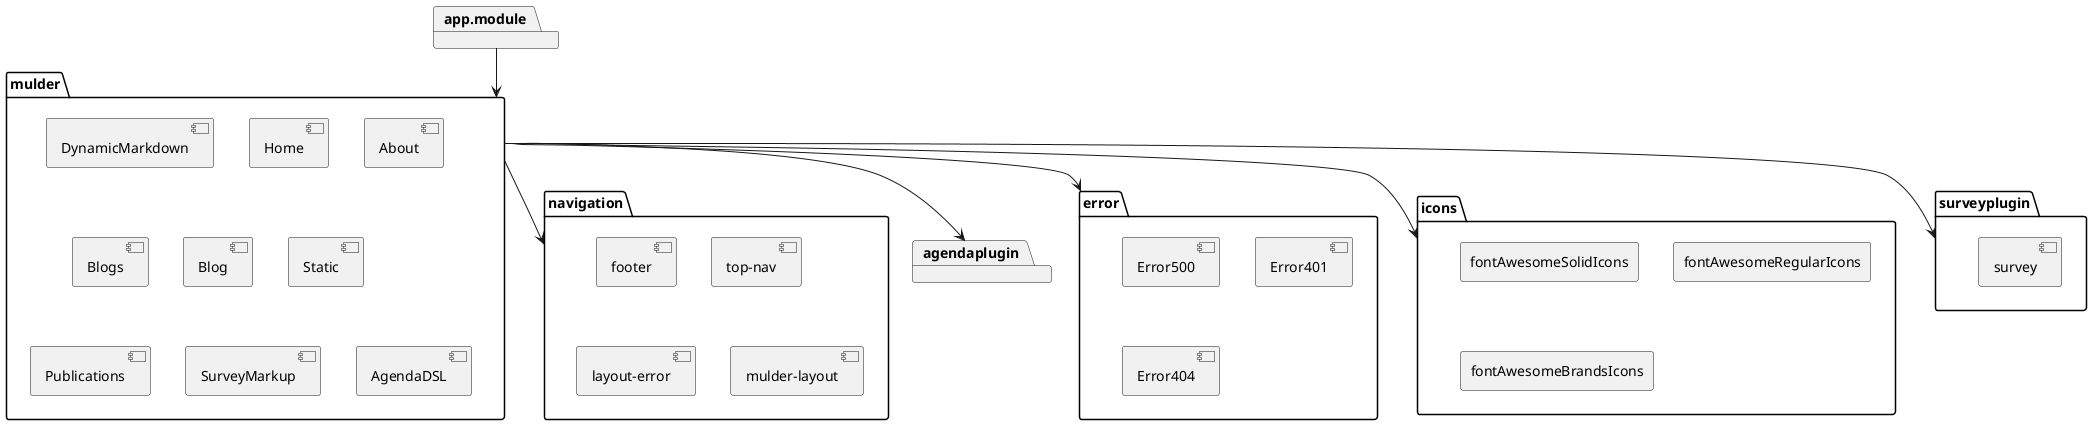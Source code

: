 @startuml
package "app.module" {
}

package "error" {
[Error500]
[Error401]
[Error404]
}


package "icons" {
rectangle "fontAwesomeSolidIcons"
rectangle "fontAwesomeRegularIcons"
rectangle "fontAwesomeBrandsIcons"
}
package "navigation"{
  [footer]
  [top-nav]
  [layout-error]
  [mulder-layout]
}
package "mulder"{
  [DynamicMarkdown]
  [Home]
[About]
[Blogs]
[Blog]
[Static]
[Publications]
[SurveyMarkup]
[AgendaDSL]

}
package "surveyplugin"{
  [survey]


}
package "agendaplugin"{
  [AgendaDSL]
}

app.module-->mulder
mulder --> error
mulder --> icons
mulder --> agendaplugin
mulder --> surveyplugin
mulder --> navigation
@enduml
